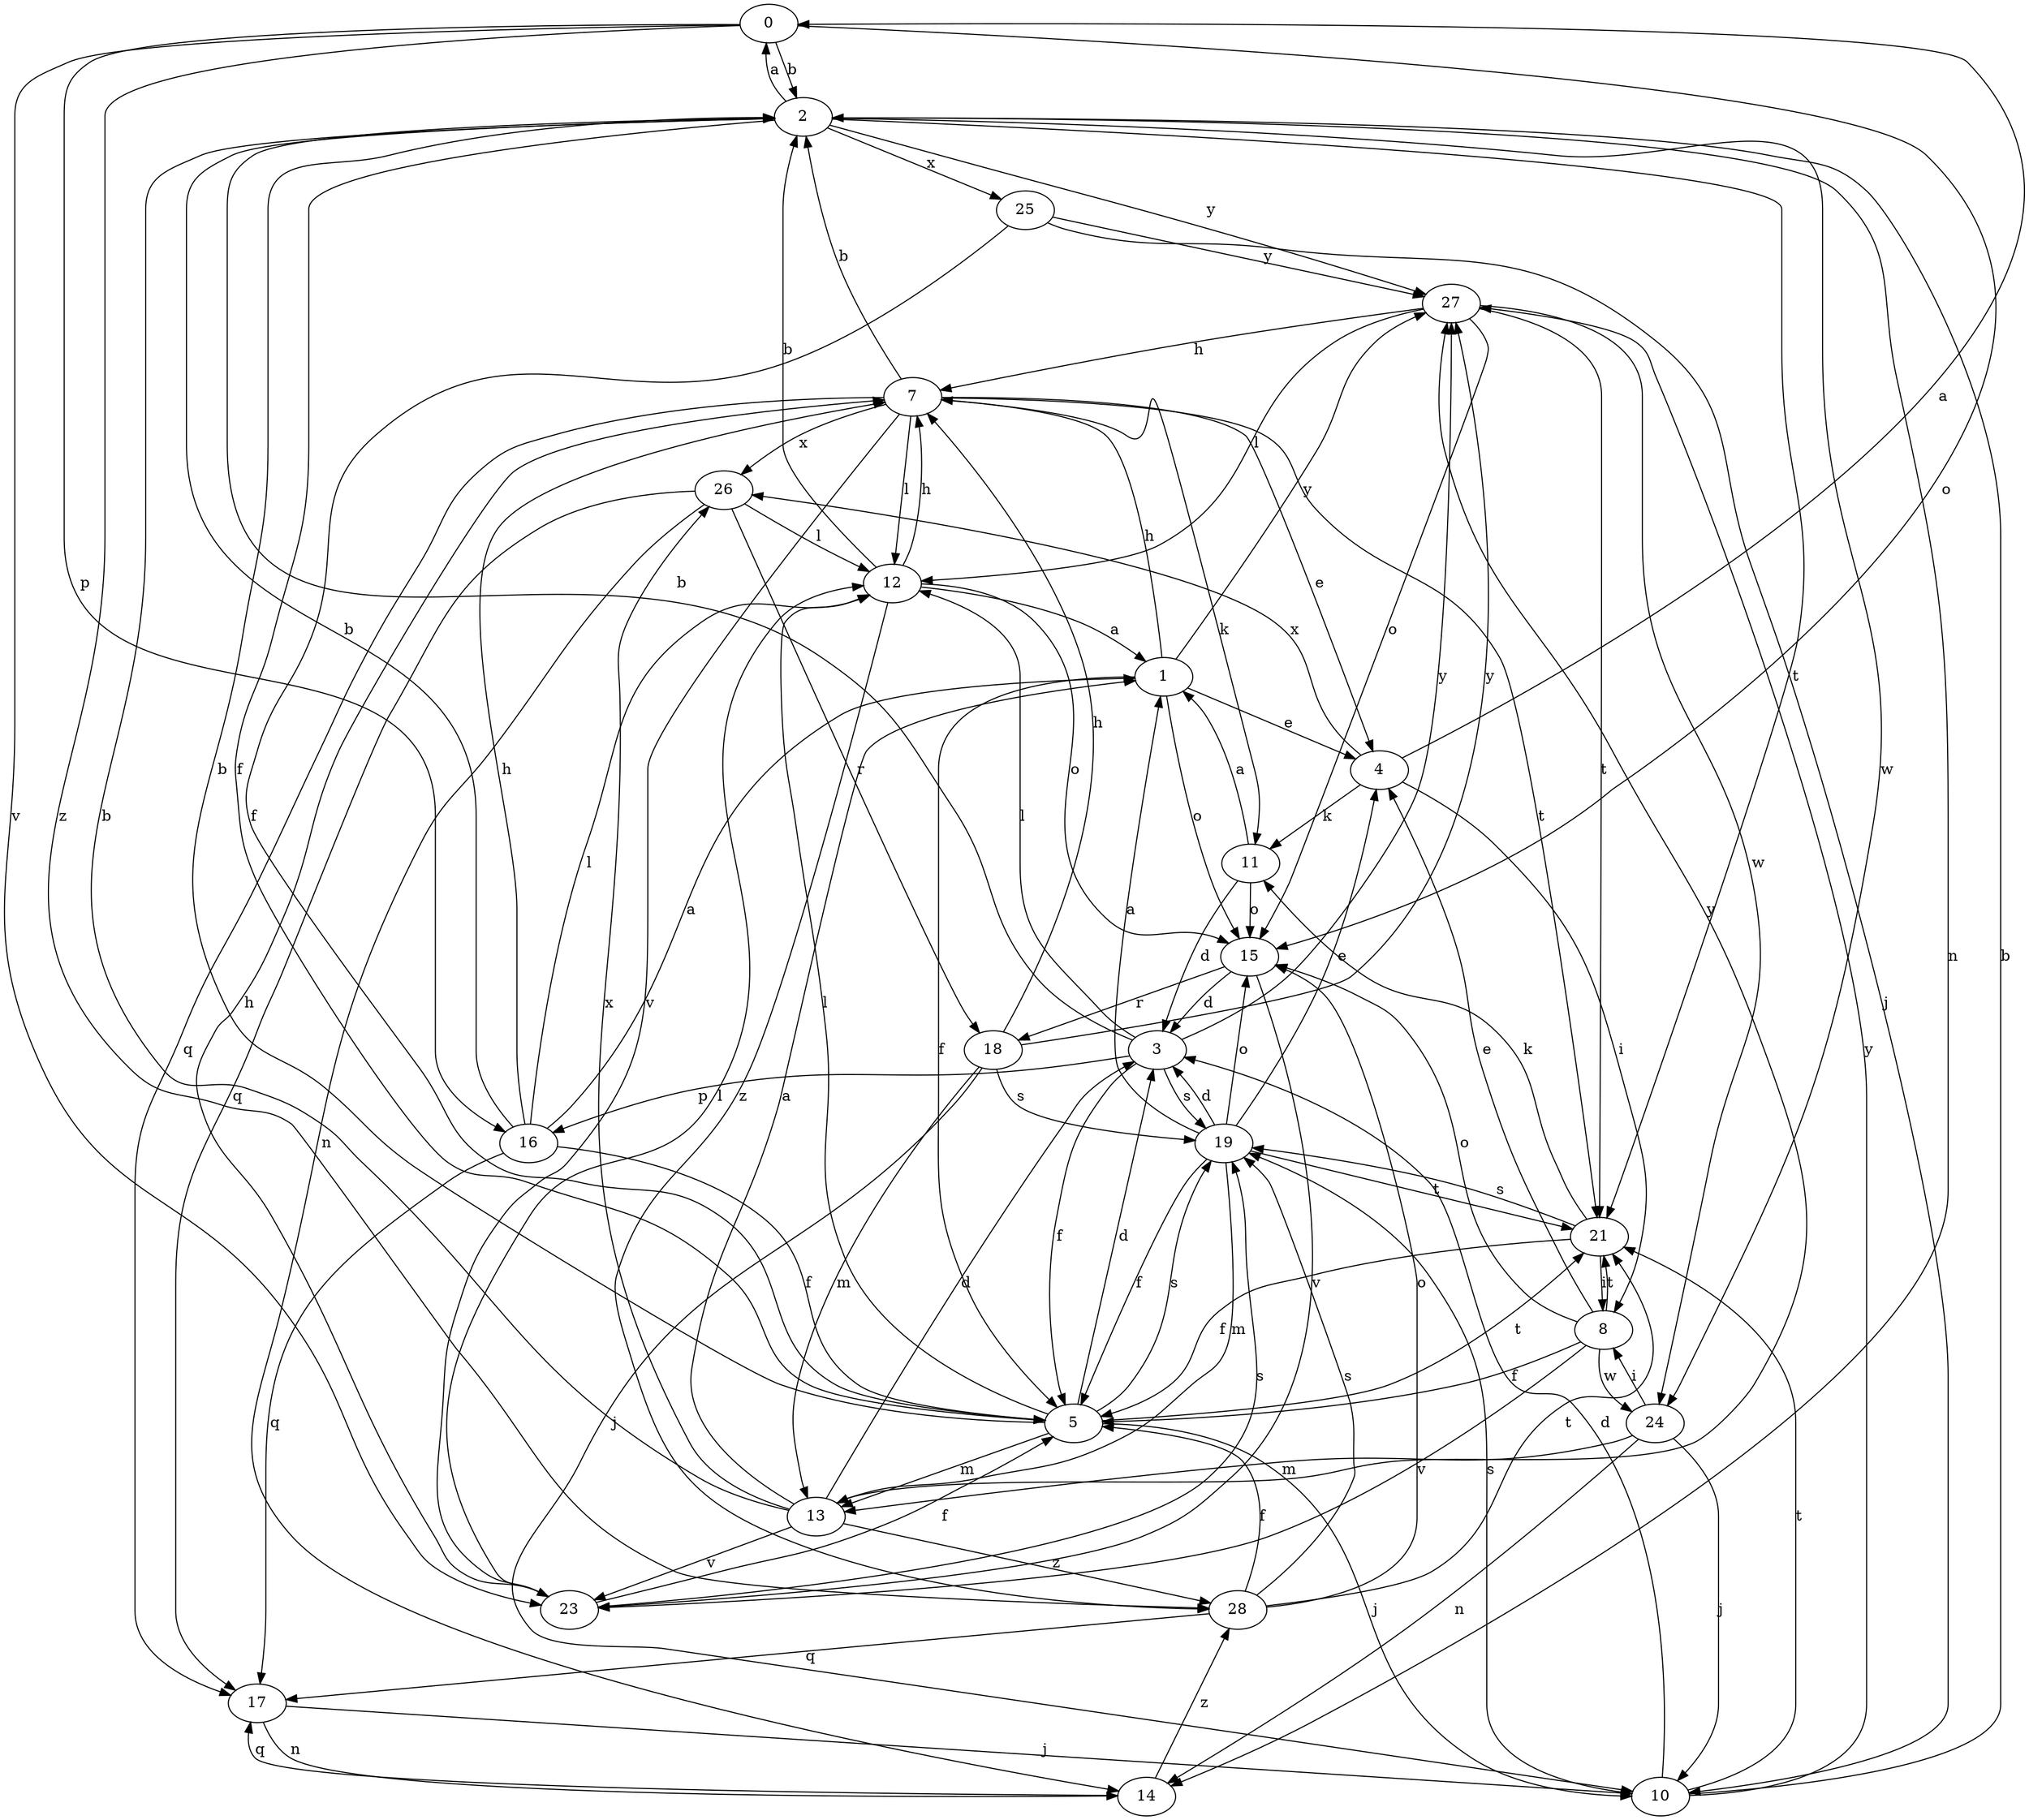 strict digraph  {
0;
1;
2;
3;
4;
5;
7;
8;
10;
11;
12;
13;
14;
15;
16;
17;
18;
19;
21;
23;
24;
25;
26;
27;
28;
0 -> 2  [label=b];
0 -> 15  [label=o];
0 -> 16  [label=p];
0 -> 23  [label=v];
0 -> 28  [label=z];
1 -> 4  [label=e];
1 -> 5  [label=f];
1 -> 7  [label=h];
1 -> 15  [label=o];
1 -> 27  [label=y];
2 -> 0  [label=a];
2 -> 5  [label=f];
2 -> 14  [label=n];
2 -> 21  [label=t];
2 -> 24  [label=w];
2 -> 25  [label=x];
2 -> 27  [label=y];
3 -> 2  [label=b];
3 -> 5  [label=f];
3 -> 12  [label=l];
3 -> 16  [label=p];
3 -> 19  [label=s];
3 -> 27  [label=y];
4 -> 0  [label=a];
4 -> 8  [label=i];
4 -> 11  [label=k];
4 -> 26  [label=x];
5 -> 2  [label=b];
5 -> 3  [label=d];
5 -> 10  [label=j];
5 -> 12  [label=l];
5 -> 13  [label=m];
5 -> 19  [label=s];
5 -> 21  [label=t];
7 -> 2  [label=b];
7 -> 4  [label=e];
7 -> 11  [label=k];
7 -> 12  [label=l];
7 -> 17  [label=q];
7 -> 21  [label=t];
7 -> 23  [label=v];
7 -> 26  [label=x];
8 -> 4  [label=e];
8 -> 5  [label=f];
8 -> 15  [label=o];
8 -> 21  [label=t];
8 -> 23  [label=v];
8 -> 24  [label=w];
10 -> 2  [label=b];
10 -> 3  [label=d];
10 -> 19  [label=s];
10 -> 21  [label=t];
10 -> 27  [label=y];
11 -> 1  [label=a];
11 -> 3  [label=d];
11 -> 15  [label=o];
12 -> 1  [label=a];
12 -> 2  [label=b];
12 -> 7  [label=h];
12 -> 15  [label=o];
12 -> 28  [label=z];
13 -> 1  [label=a];
13 -> 2  [label=b];
13 -> 3  [label=d];
13 -> 23  [label=v];
13 -> 26  [label=x];
13 -> 27  [label=y];
13 -> 28  [label=z];
14 -> 17  [label=q];
14 -> 28  [label=z];
15 -> 3  [label=d];
15 -> 18  [label=r];
15 -> 23  [label=v];
16 -> 1  [label=a];
16 -> 2  [label=b];
16 -> 5  [label=f];
16 -> 7  [label=h];
16 -> 12  [label=l];
16 -> 17  [label=q];
17 -> 10  [label=j];
17 -> 14  [label=n];
18 -> 7  [label=h];
18 -> 10  [label=j];
18 -> 13  [label=m];
18 -> 19  [label=s];
18 -> 27  [label=y];
19 -> 1  [label=a];
19 -> 3  [label=d];
19 -> 4  [label=e];
19 -> 5  [label=f];
19 -> 13  [label=m];
19 -> 15  [label=o];
19 -> 21  [label=t];
21 -> 5  [label=f];
21 -> 8  [label=i];
21 -> 11  [label=k];
21 -> 19  [label=s];
23 -> 5  [label=f];
23 -> 7  [label=h];
23 -> 12  [label=l];
23 -> 19  [label=s];
24 -> 8  [label=i];
24 -> 10  [label=j];
24 -> 13  [label=m];
24 -> 14  [label=n];
25 -> 5  [label=f];
25 -> 10  [label=j];
25 -> 27  [label=y];
26 -> 12  [label=l];
26 -> 14  [label=n];
26 -> 17  [label=q];
26 -> 18  [label=r];
27 -> 7  [label=h];
27 -> 12  [label=l];
27 -> 15  [label=o];
27 -> 21  [label=t];
27 -> 24  [label=w];
28 -> 5  [label=f];
28 -> 15  [label=o];
28 -> 17  [label=q];
28 -> 19  [label=s];
28 -> 21  [label=t];
}
